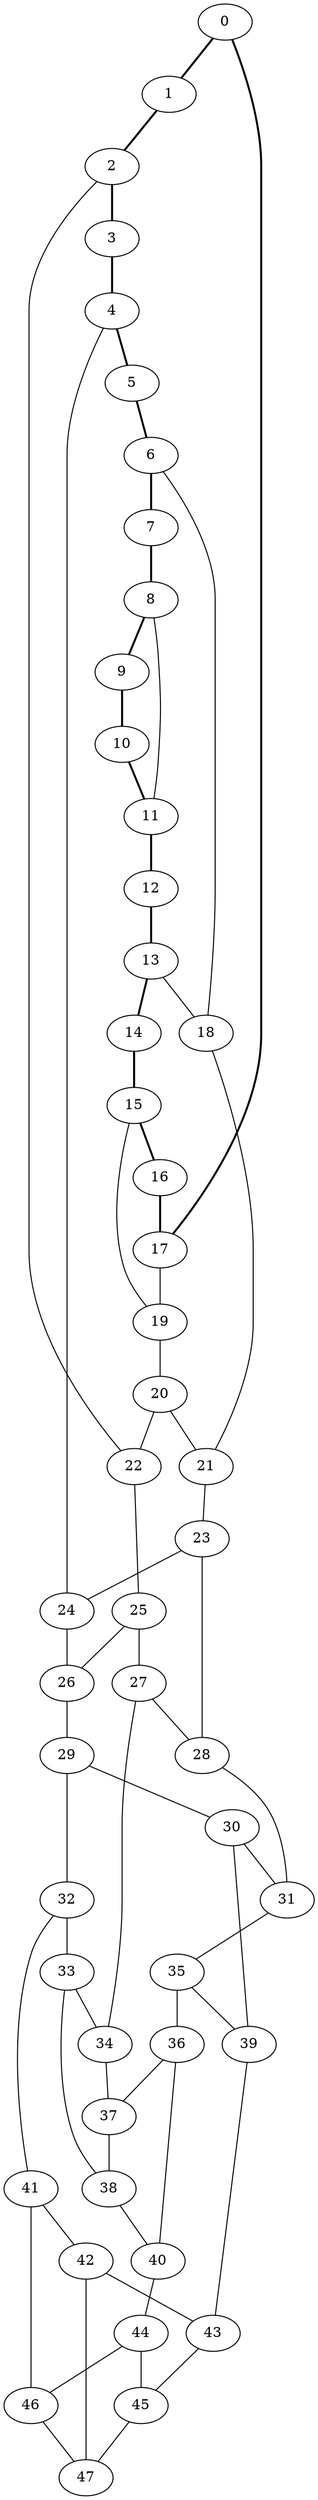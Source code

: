 graph G {
0 [ pos = " 6.93,0.00!" ];
0 -- 1[style=bold];
0 -- 17[style=bold];
1 [ pos = " 6.51,2.37!" ];
1 -- 2[style=bold];
2 [ pos = " 5.31,4.45!" ];
2 -- 3[style=bold];
2 -- 22;
3 [ pos = " 3.46,6.00!" ];
3 -- 4[style=bold];
4 [ pos = " 1.20,6.82!" ];
4 -- 5[style=bold];
4 -- 24;
5 [ pos = " -1.20,6.82!" ];
5 -- 6[style=bold];
6 [ pos = " -3.46,6.00!" ];
6 -- 7[style=bold];
6 -- 18;
7 [ pos = " -5.31,4.45!" ];
7 -- 8[style=bold];
8 [ pos = " -6.51,2.37!" ];
8 -- 9[style=bold];
8 -- 11;
9 [ pos = " -6.93,0.00!" ];
9 -- 10[style=bold];
10 [ pos = " -6.51,-2.37!" ];
10 -- 11[style=bold];
11 [ pos = " -5.31,-4.45!" ];
11 -- 12[style=bold];
12 [ pos = " -3.46,-6.00!" ];
12 -- 13[style=bold];
13 [ pos = " -1.20,-6.82!" ];
13 -- 14[style=bold];
13 -- 18;
14 [ pos = " 1.20,-6.82!" ];
14 -- 15[style=bold];
15 [ pos = " 3.46,-6.00!" ];
15 -- 16[style=bold];
15 -- 19;
16 [ pos = " 5.31,-4.45!" ];
16 -- 17[style=bold];
17 [ pos = " 6.51,-2.37!" ];
17 -- 19;
18 -- 21;
19 -- 20;
20 -- 21;
20 -- 22;
21 -- 23;
22 -- 25;
23 -- 24;
23 -- 28;
24 -- 26;
25 -- 26;
25 -- 27;
26 -- 29;
27 -- 28;
27 -- 34;
28 -- 31;
29 -- 30;
29 -- 32;
30 -- 31;
30 -- 39;
31 -- 35;
32 -- 33;
32 -- 41;
33 -- 34;
33 -- 38;
34 -- 37;
35 -- 36;
35 -- 39;
36 -- 37;
36 -- 40;
37 -- 38;
38 -- 40;
39 -- 43;
40 -- 44;
41 -- 42;
41 -- 46;
42 -- 43;
42 -- 47;
43 -- 45;
44 -- 45;
44 -- 46;
45 -- 47;
46 -- 47;
}
